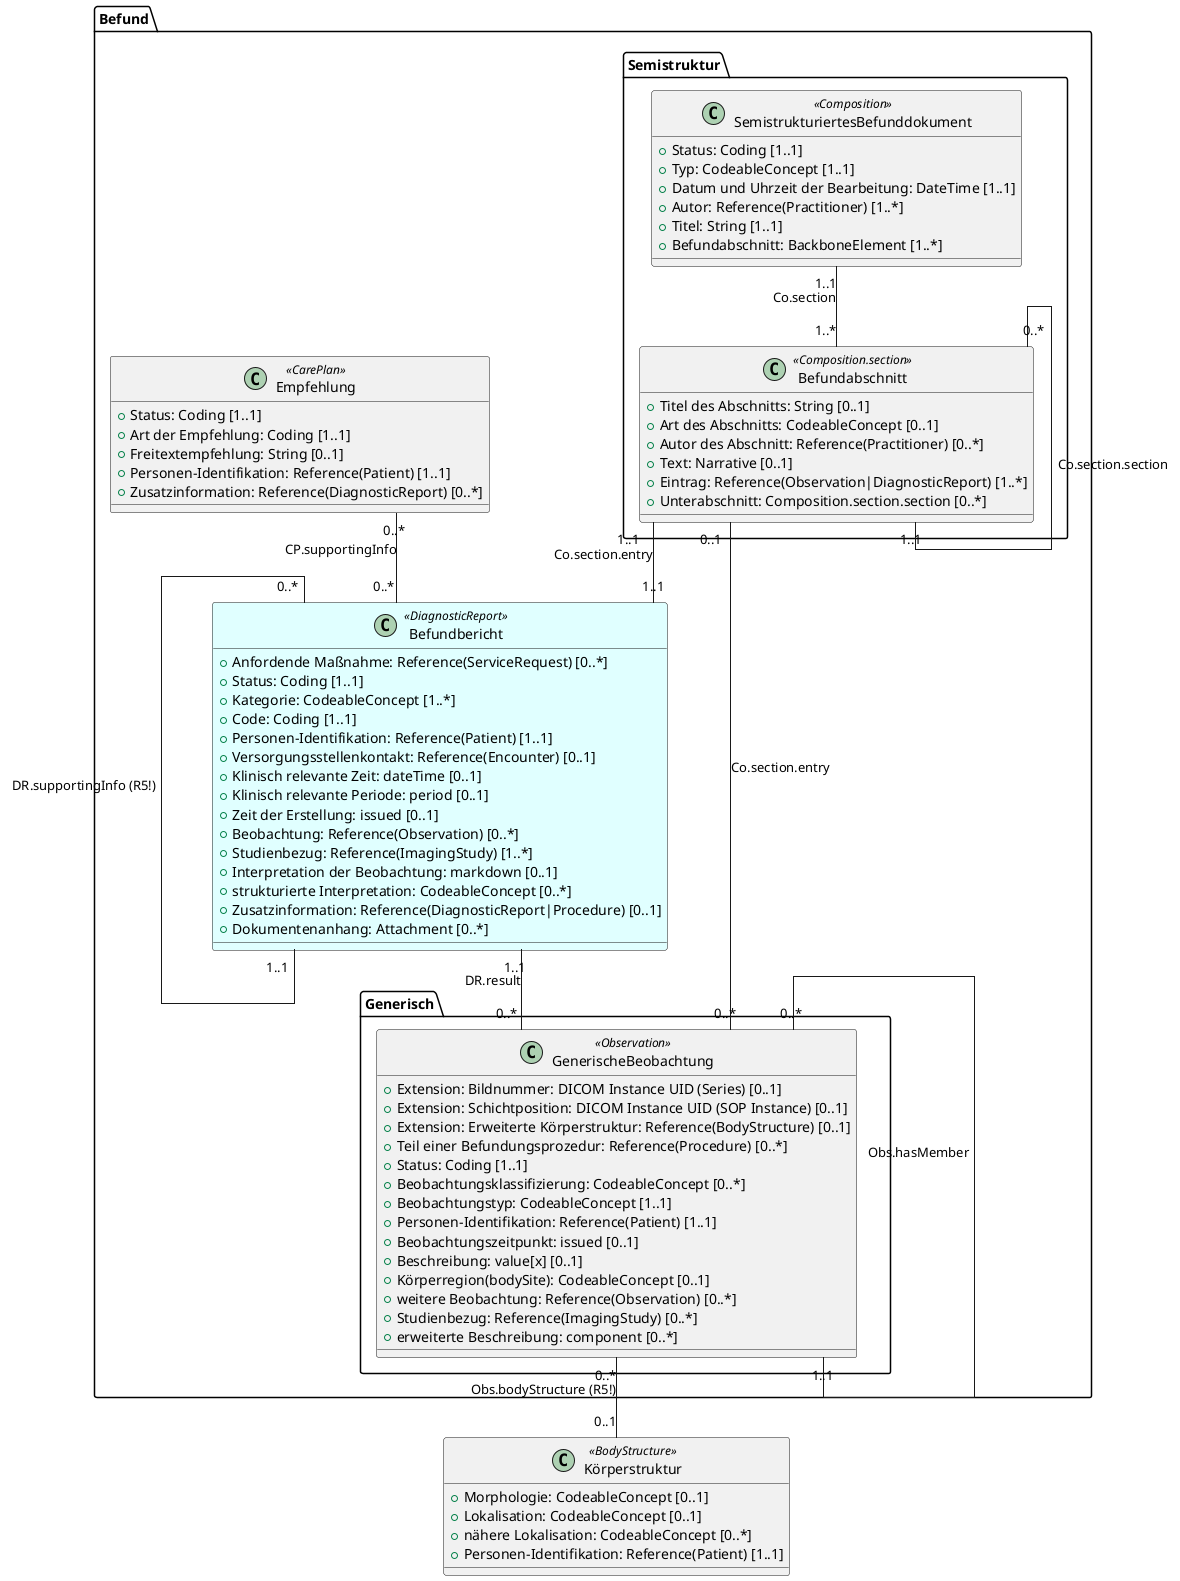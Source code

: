 @startuml
skinparam Linetype ortho
skinparam Nodesep 150
skinparam Ranksep 80
skinparam legendBackgroundColor #white

class Körperstruktur <<BodyStructure>> {
  + Morphologie: CodeableConcept [0..1]
  + Lokalisation: CodeableConcept [0..1]
  + nähere Lokalisation: CodeableConcept [0..*]
  + {field} Personen-Identifikation: Reference(Patient) [1..1]
}

package "Befund" {
  class Befundbericht <<DiagnosticReport>> #LightCyan {
  + {field} Anfordende Maßnahme: Reference(ServiceRequest) [0..*]
  + Status: Coding [1..1]
  + Kategorie: CodeableConcept [1..*]
  + Code: Coding [1..1]
  + {field} Personen-Identifikation: Reference(Patient) [1..1]
  + {field} Versorgungsstellenkontakt: Reference(Encounter) [0..1]
  + Klinisch relevante Zeit: dateTime [0..1]
  + Klinisch relevante Periode: period [0..1]
  + Zeit der Erstellung: issued [0..1]
  + {field} Beobachtung: Reference(Observation) [0..*]
  + {field} Studienbezug: Reference(ImagingStudy) [1..*]
  + Interpretation der Beobachtung: markdown [0..1]
  + strukturierte Interpretation: CodeableConcept [0..*]
  + {field} Zusatzinformation: Reference(DiagnosticReport|Procedure) [0..1]
  + {field} Dokumentenanhang: Attachment [0..*]
  }
  
  class Empfehlung <<CarePlan>> {
  + Status: Coding [1..1]
  + Art der Empfehlung: Coding [1..1]
  + Freitextempfehlung: String [0..1]
  + {field} Personen-Identifikation: Reference(Patient) [1..1]
  + {field} Zusatzinformation: Reference(DiagnosticReport) [0..*] 
  }

  package "Generisch" {
    class GenerischeBeobachtung <<Observation>> {
    + {field} Extension: Bildnummer: DICOM Instance UID (Series) [0..1]
    + {field} Extension: Schichtposition: DICOM Instance UID (SOP Instance) [0..1]
    + {field} Extension: Erweiterte Körperstruktur: Reference(BodyStructure) [0..1]
    + {field} Teil einer Befundungsprozedur: Reference(Procedure) [0..*]
    + Status: Coding [1..1]
    + Beobachtungsklassifizierung: CodeableConcept [0..*]
    + Beobachtungstyp: CodeableConcept [1..1]
    + {field} Personen-Identifikation: Reference(Patient) [1..1]
    + Beobachtungszeitpunkt: issued [0..1]
    + Beschreibung: value[x] [0..1]
    + {field} Körperregion(bodySite): CodeableConcept [0..1]
    + {field} weitere Beobachtung: Reference(Observation) [0..*]
    + {field} Studienbezug: Reference(ImagingStudy) [0..*]
    + erweiterte Beschreibung: component [0..*]
    }
  }

  package "Semistruktur"{
    class SemistrukturiertesBefunddokument <<Composition>>{
    + Status: Coding [1..1]
    + Typ: CodeableConcept [1..1]
    + Datum und Uhrzeit der Bearbeitung: DateTime [1..1]
    + {field} Autor: Reference(Practitioner) [1..*]
    + Titel: String [1..1]
    + Befundabschnitt: BackboneElement [1..*]
    }

    class Befundabschnitt <<Composition.section>> {
    + Titel des Abschnitts: String [0..1]
    + Art des Abschnitts: CodeableConcept [0..1]
    + {field} Autor des Abschnitt: Reference(Practitioner) [0..*]
    + Text: Narrative [0..1]
    + {field} Eintrag: Reference(Observation|DiagnosticReport) [1..*]
    + Unterabschnitt: Composition.section.section [0..*]
    }
  }
}

Befundbericht "1..1" -u- "0..*" Befundbericht: DR.supportingInfo (R5!)
Befundbericht "1..1" -- "0..*" GenerischeBeobachtung: DR.result

Empfehlung "0..*" -- "0..*" Befundbericht: CP.supportingInfo

GenerischeBeobachtung "1..1" -u- "0..*" GenerischeBeobachtung: Obs.hasMember
GenerischeBeobachtung "0..*" -- "0..1" Körperstruktur: Obs.bodyStructure (R5!)

SemistrukturiertesBefunddokument "1..1" -- "1..*" Befundabschnitt: Co.section

Befundabschnitt "1..1" -- "1..1" Befundbericht: Co.section.entry
Befundabschnitt "1..1" -u- "0..*" Befundabschnitt: Co.section.section
Befundabschnitt "0..1" -- "0..*" GenerischeBeobachtung: Co.section.entry
@enduml

